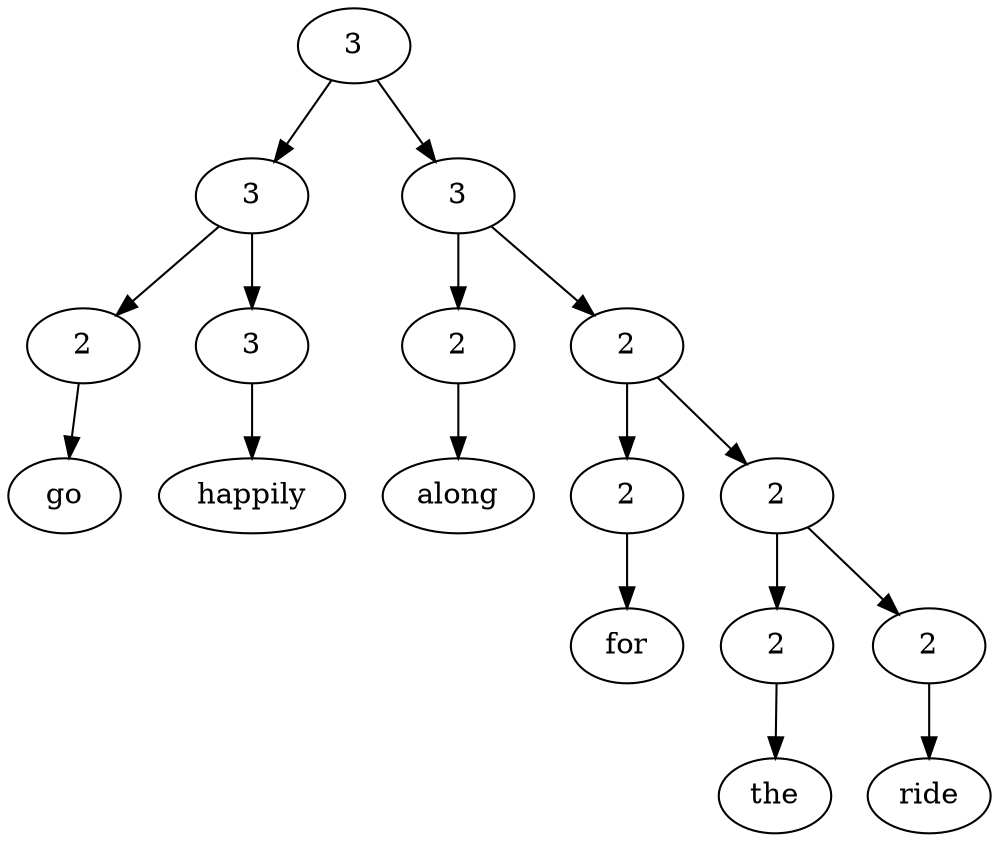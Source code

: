 digraph G{Node0 [label="3"]
Node0 -> Node1
Node0 -> Node6
Node1 [label="3"]
Node1 -> Node2
Node1 -> Node4
Node6 [label="3"]
Node6 -> Node7
Node6 -> Node9
Node2 [label="2"]
Node2 -> Node3
Node4 [label="3"]
Node4 -> Node5
Node7 [label="2"]
Node7 -> Node8
Node9 [label="2"]
Node9 -> Node10
Node9 -> Node12
Node3 [label="go"]
Node5 [label="happily"]
Node8 [label="along"]
Node10 [label="2"]
Node10 -> Node11
Node12 [label="2"]
Node12 -> Node13
Node12 -> Node15
Node11 [label="for"]
Node13 [label="2"]
Node13 -> Node14
Node15 [label="2"]
Node15 -> Node16
Node14 [label="the"]
Node16 [label="ride"]
}